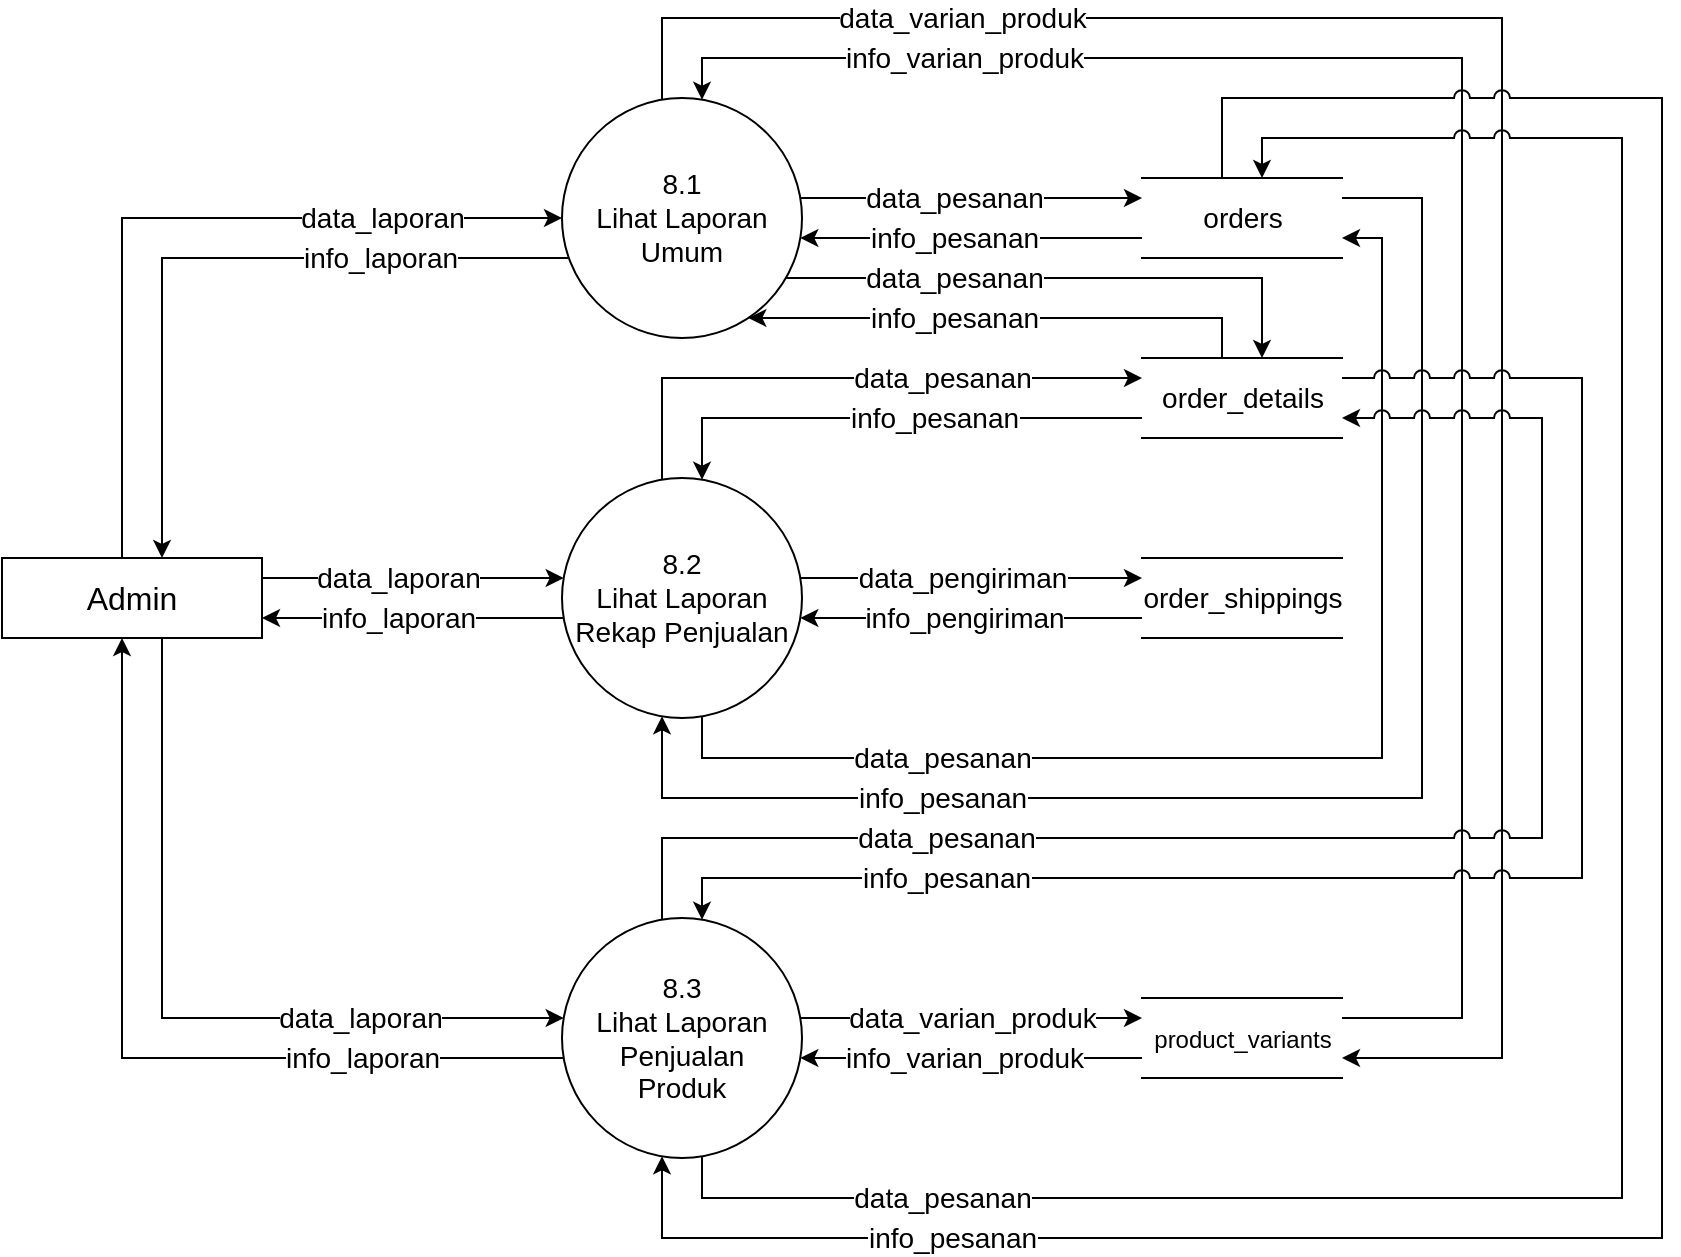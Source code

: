 <mxfile version="14.6.13" type="device"><diagram id="Rc6OxXYoEZi-hfFgIoyE" name="Page-1"><mxGraphModel dx="1217" dy="706" grid="1" gridSize="10" guides="1" tooltips="1" connect="1" arrows="1" fold="1" page="1" pageScale="1" pageWidth="850" pageHeight="1100" math="0" shadow="0"><root><mxCell id="0"/><mxCell id="1" parent="0"/><mxCell id="s38WGr486lUvFhDny16M-1" value="&lt;font style=&quot;font-size: 14px&quot;&gt;8.1&lt;br&gt;Lihat Laporan Umum&lt;br&gt;&lt;/font&gt;" style="ellipse;whiteSpace=wrap;html=1;aspect=fixed;" parent="1" vertex="1"><mxGeometry x="280" y="80" width="120" height="120" as="geometry"/></mxCell><mxCell id="QhTn7aZP73QFiXAm_fX9-1" value="Admin" style="rounded=0;whiteSpace=wrap;html=1;fontSize=16;" parent="1" vertex="1"><mxGeometry y="310" width="130" height="40" as="geometry"/></mxCell><mxCell id="qVM1IuX5nQajaeXn27OP-1" value="&lt;font style=&quot;font-size: 14px&quot;&gt;8.3&lt;br&gt;Lihat Laporan Penjualan &lt;br&gt;Produk&lt;br&gt;&lt;/font&gt;" style="ellipse;whiteSpace=wrap;html=1;aspect=fixed;" parent="1" vertex="1"><mxGeometry x="280" y="490" width="120" height="120" as="geometry"/></mxCell><mxCell id="qVM1IuX5nQajaeXn27OP-17" value="order_shippings" style="html=1;dashed=0;whitespace=wrap;shape=partialRectangle;right=0;left=0;fontSize=14;" parent="1" vertex="1"><mxGeometry x="570" y="310" width="100" height="40" as="geometry"/></mxCell><mxCell id="P8HBfY7LfA8RuCADzhjz-8" value="data_laporan" style="edgeStyle=orthogonalEdgeStyle;rounded=0;orthogonalLoop=1;jettySize=auto;html=1;fontSize=14;" parent="1" target="s38WGr486lUvFhDny16M-1" edge="1" source="QhTn7aZP73QFiXAm_fX9-1"><mxGeometry x="0.538" relative="1" as="geometry"><Array as="points"><mxPoint x="60" y="140"/></Array><mxPoint as="offset"/><mxPoint x="10" y="310" as="sourcePoint"/><mxPoint x="670" y="270.839" as="targetPoint"/></mxGeometry></mxCell><mxCell id="P8HBfY7LfA8RuCADzhjz-9" value="info_laporan" style="edgeStyle=orthogonalEdgeStyle;rounded=0;orthogonalLoop=1;jettySize=auto;html=1;fontSize=14;" parent="1" source="s38WGr486lUvFhDny16M-1" target="QhTn7aZP73QFiXAm_fX9-1" edge="1"><mxGeometry x="-0.471" relative="1" as="geometry"><Array as="points"><mxPoint x="80" y="160"/></Array><mxPoint x="-1" as="offset"/><mxPoint x="650" y="270.839" as="sourcePoint"/><mxPoint x="30" y="310" as="targetPoint"/></mxGeometry></mxCell><mxCell id="P8HBfY7LfA8RuCADzhjz-13" value="&lt;font style=&quot;font-size: 12px&quot;&gt;product_variants&lt;/font&gt;" style="html=1;dashed=0;whitespace=wrap;shape=partialRectangle;right=0;left=0;fontSize=14;" parent="1" vertex="1"><mxGeometry x="570" y="530" width="100" height="40" as="geometry"/></mxCell><mxCell id="P8HBfY7LfA8RuCADzhjz-14" value="data_varian_produk" style="edgeStyle=orthogonalEdgeStyle;rounded=0;orthogonalLoop=1;jettySize=auto;html=1;fontSize=14;" parent="1" source="qVM1IuX5nQajaeXn27OP-1" target="P8HBfY7LfA8RuCADzhjz-13" edge="1"><mxGeometry x="0.005" relative="1" as="geometry"><Array as="points"><mxPoint x="480" y="540"/><mxPoint x="480" y="540"/></Array><mxPoint as="offset"/><mxPoint x="380.005" y="539.999" as="sourcePoint"/><mxPoint x="516.75" y="539.999" as="targetPoint"/></mxGeometry></mxCell><mxCell id="P8HBfY7LfA8RuCADzhjz-15" value="info_varian_produk" style="edgeStyle=orthogonalEdgeStyle;rounded=0;orthogonalLoop=1;jettySize=auto;html=1;fontSize=14;" parent="1" source="P8HBfY7LfA8RuCADzhjz-13" target="qVM1IuX5nQajaeXn27OP-1" edge="1"><mxGeometry x="0.054" relative="1" as="geometry"><Array as="points"><mxPoint x="460" y="560"/><mxPoint x="460" y="560"/></Array><mxPoint x="1" as="offset"/><mxPoint x="520" y="500.059" as="sourcePoint"/><mxPoint x="401.995" y="500.059" as="targetPoint"/></mxGeometry></mxCell><mxCell id="Gurpj_PE0kfcOt121TIg-30" value="orders" style="html=1;dashed=0;whitespace=wrap;shape=partialRectangle;right=0;left=0;fontSize=14;" parent="1" vertex="1"><mxGeometry x="570" y="120" width="100" height="40" as="geometry"/></mxCell><mxCell id="Gurpj_PE0kfcOt121TIg-42" value="order_details" style="html=1;dashed=0;whitespace=wrap;shape=partialRectangle;right=0;left=0;fontSize=14;" parent="1" vertex="1"><mxGeometry x="570" y="210" width="100" height="40" as="geometry"/></mxCell><mxCell id="Gurpj_PE0kfcOt121TIg-37" value="data_pesanan" style="edgeStyle=orthogonalEdgeStyle;rounded=0;orthogonalLoop=1;jettySize=auto;html=1;fontSize=14;jumpStyle=arc;jumpSize=8;" parent="1" source="s38WGr486lUvFhDny16M-1" target="Gurpj_PE0kfcOt121TIg-30" edge="1"><mxGeometry x="-0.085" relative="1" as="geometry"><Array as="points"><mxPoint x="500" y="130"/><mxPoint x="500" y="130"/></Array><mxPoint x="-1" as="offset"/><mxPoint x="370" y="206.569" as="sourcePoint"/><mxPoint x="80" y="320" as="targetPoint"/></mxGeometry></mxCell><mxCell id="D6AqiS85HVJMck4wh0SW-1" value="&lt;font style=&quot;font-size: 14px&quot;&gt;8.2&lt;br&gt;Lihat Laporan Rekap Penjualan&lt;br&gt;&lt;/font&gt;" style="ellipse;whiteSpace=wrap;html=1;aspect=fixed;" vertex="1" parent="1"><mxGeometry x="280" y="270" width="120" height="120" as="geometry"/></mxCell><mxCell id="D6AqiS85HVJMck4wh0SW-2" value="info_pesanan" style="edgeStyle=orthogonalEdgeStyle;rounded=0;orthogonalLoop=1;jettySize=auto;html=1;fontSize=14;jumpStyle=arc;jumpSize=8;" edge="1" parent="1" source="Gurpj_PE0kfcOt121TIg-30" target="s38WGr486lUvFhDny16M-1"><mxGeometry x="0.103" relative="1" as="geometry"><Array as="points"><mxPoint x="500" y="150"/><mxPoint x="500" y="150"/></Array><mxPoint as="offset"/><mxPoint x="650.0" y="130" as="sourcePoint"/><mxPoint x="340.0" y="90.839" as="targetPoint"/></mxGeometry></mxCell><mxCell id="D6AqiS85HVJMck4wh0SW-4" value="info_pesanan" style="edgeStyle=orthogonalEdgeStyle;rounded=0;orthogonalLoop=1;jettySize=auto;html=1;fontSize=14;jumpStyle=arc;jumpSize=8;" edge="1" parent="1" source="Gurpj_PE0kfcOt121TIg-42" target="s38WGr486lUvFhDny16M-1"><mxGeometry x="0.199" relative="1" as="geometry"><Array as="points"><mxPoint x="610" y="190"/></Array><mxPoint as="offset"/><mxPoint x="640" y="260" as="sourcePoint"/><mxPoint x="340.0" y="90.839" as="targetPoint"/></mxGeometry></mxCell><mxCell id="D6AqiS85HVJMck4wh0SW-5" value="info_pesanan" style="edgeStyle=orthogonalEdgeStyle;rounded=0;orthogonalLoop=1;jettySize=auto;html=1;fontSize=14;jumpStyle=arc;jumpSize=8;" edge="1" parent="1" source="Gurpj_PE0kfcOt121TIg-30" target="D6AqiS85HVJMck4wh0SW-1"><mxGeometry x="0.524" relative="1" as="geometry"><Array as="points"><mxPoint x="710" y="130"/><mxPoint x="710" y="430"/><mxPoint x="330" y="430"/></Array><mxPoint as="offset"/><mxPoint x="630.0" y="250" as="sourcePoint"/><mxPoint x="360.909" y="209.0" as="targetPoint"/></mxGeometry></mxCell><mxCell id="D6AqiS85HVJMck4wh0SW-6" value="data_pesanan" style="edgeStyle=orthogonalEdgeStyle;rounded=0;orthogonalLoop=1;jettySize=auto;html=1;fontSize=14;jumpStyle=arc;jumpSize=8;" edge="1" parent="1" source="D6AqiS85HVJMck4wh0SW-1" target="Gurpj_PE0kfcOt121TIg-30"><mxGeometry x="-0.56" relative="1" as="geometry"><Array as="points"><mxPoint x="350" y="410"/><mxPoint x="690" y="410"/><mxPoint x="690" y="150"/></Array><mxPoint as="offset"/><mxPoint x="394.721" y="190.0" as="sourcePoint"/><mxPoint x="650.0" y="250" as="targetPoint"/></mxGeometry></mxCell><mxCell id="D6AqiS85HVJMck4wh0SW-7" value="info_pesanan" style="edgeStyle=orthogonalEdgeStyle;rounded=0;orthogonalLoop=1;jettySize=auto;html=1;fontSize=14;jumpStyle=arc;jumpSize=8;" edge="1" parent="1" source="Gurpj_PE0kfcOt121TIg-42" target="D6AqiS85HVJMck4wh0SW-1"><mxGeometry x="-0.17" relative="1" as="geometry"><Array as="points"><mxPoint x="350" y="240"/></Array><mxPoint as="offset"/><mxPoint x="620.0" y="250" as="sourcePoint"/><mxPoint x="360.909" y="209.0" as="targetPoint"/></mxGeometry></mxCell><mxCell id="D6AqiS85HVJMck4wh0SW-8" value="data_pesanan" style="edgeStyle=orthogonalEdgeStyle;rounded=0;orthogonalLoop=1;jettySize=auto;html=1;fontSize=14;jumpStyle=arc;jumpSize=8;" edge="1" parent="1" source="D6AqiS85HVJMck4wh0SW-1" target="Gurpj_PE0kfcOt121TIg-42"><mxGeometry x="0.312" relative="1" as="geometry"><Array as="points"><mxPoint x="330" y="220"/></Array><mxPoint as="offset"/><mxPoint x="394.721" y="190.0" as="sourcePoint"/><mxPoint x="640.0" y="250" as="targetPoint"/></mxGeometry></mxCell><mxCell id="D6AqiS85HVJMck4wh0SW-9" value="data_varian_produk" style="edgeStyle=orthogonalEdgeStyle;rounded=0;orthogonalLoop=1;jettySize=auto;html=1;fontSize=14;jumpStyle=arc;jumpSize=8;" edge="1" parent="1" source="s38WGr486lUvFhDny16M-1" target="P8HBfY7LfA8RuCADzhjz-13"><mxGeometry x="-0.64" relative="1" as="geometry"><Array as="points"><mxPoint x="330" y="40"/><mxPoint x="750" y="40"/><mxPoint x="750" y="560"/></Array><mxPoint as="offset"/><mxPoint x="404.721" y="80" as="sourcePoint"/><mxPoint x="650" y="120" as="targetPoint"/></mxGeometry></mxCell><mxCell id="D6AqiS85HVJMck4wh0SW-10" value="info_varian_produk" style="edgeStyle=orthogonalEdgeStyle;rounded=0;orthogonalLoop=1;jettySize=auto;html=1;fontSize=14;jumpStyle=arc;jumpSize=8;" edge="1" parent="1" source="P8HBfY7LfA8RuCADzhjz-13" target="s38WGr486lUvFhDny16M-1"><mxGeometry x="0.679" relative="1" as="geometry"><Array as="points"><mxPoint x="730" y="540"/><mxPoint x="730" y="60"/><mxPoint x="350" y="60"/></Array><mxPoint x="1" as="offset"/><mxPoint x="630" y="120" as="sourcePoint"/><mxPoint x="360" y="100" as="targetPoint"/></mxGeometry></mxCell><mxCell id="D6AqiS85HVJMck4wh0SW-11" value="info_pesanan" style="edgeStyle=orthogonalEdgeStyle;rounded=0;orthogonalLoop=1;jettySize=auto;html=1;fontSize=14;jumpStyle=arc;jumpSize=8;" edge="1" parent="1" source="Gurpj_PE0kfcOt121TIg-42" target="qVM1IuX5nQajaeXn27OP-1"><mxGeometry x="0.657" relative="1" as="geometry"><Array as="points"><mxPoint x="790" y="220"/><mxPoint x="790" y="470"/><mxPoint x="350" y="470"/></Array><mxPoint as="offset"/><mxPoint x="570" y="440" as="sourcePoint"/><mxPoint x="350" y="460.839" as="targetPoint"/></mxGeometry></mxCell><mxCell id="D6AqiS85HVJMck4wh0SW-12" value="data_pesanan" style="edgeStyle=orthogonalEdgeStyle;rounded=0;orthogonalLoop=1;jettySize=auto;html=1;fontSize=14;jumpStyle=arc;jumpSize=8;" edge="1" parent="1" source="qVM1IuX5nQajaeXn27OP-1" target="Gurpj_PE0kfcOt121TIg-42"><mxGeometry x="-0.537" relative="1" as="geometry"><Array as="points"><mxPoint x="330" y="450"/><mxPoint x="770" y="450"/><mxPoint x="770" y="240"/></Array><mxPoint as="offset"/><mxPoint x="330" y="460.839" as="sourcePoint"/><mxPoint x="570" y="420" as="targetPoint"/></mxGeometry></mxCell><mxCell id="D6AqiS85HVJMck4wh0SW-13" value="data_pengiriman" style="edgeStyle=orthogonalEdgeStyle;rounded=0;orthogonalLoop=1;jettySize=auto;html=1;fontSize=14;jumpStyle=arc;jumpSize=8;" edge="1" parent="1" source="D6AqiS85HVJMck4wh0SW-1" target="qVM1IuX5nQajaeXn27OP-17"><mxGeometry x="-0.054" relative="1" as="geometry"><Array as="points"><mxPoint x="480" y="320"/><mxPoint x="480" y="320"/></Array><mxPoint as="offset"/><mxPoint x="350" y="360" as="sourcePoint"/><mxPoint x="620" y="380" as="targetPoint"/></mxGeometry></mxCell><mxCell id="D6AqiS85HVJMck4wh0SW-14" value="info_pengiriman" style="edgeStyle=orthogonalEdgeStyle;rounded=0;orthogonalLoop=1;jettySize=auto;html=1;fontSize=14;jumpStyle=arc;jumpSize=8;" edge="1" parent="1" source="qVM1IuX5nQajaeXn27OP-17" target="D6AqiS85HVJMck4wh0SW-1"><mxGeometry x="0.054" relative="1" as="geometry"><Array as="points"><mxPoint x="520" y="340"/><mxPoint x="520" y="340"/></Array><mxPoint x="1" as="offset"/><mxPoint x="640" y="380" as="sourcePoint"/><mxPoint x="394.721" y="340" as="targetPoint"/></mxGeometry></mxCell><mxCell id="D6AqiS85HVJMck4wh0SW-16" value="data_pesanan" style="edgeStyle=orthogonalEdgeStyle;rounded=0;orthogonalLoop=1;jettySize=auto;html=1;fontSize=14;jumpStyle=arc;jumpSize=8;" edge="1" parent="1" source="qVM1IuX5nQajaeXn27OP-1" target="Gurpj_PE0kfcOt121TIg-30"><mxGeometry x="-0.767" relative="1" as="geometry"><Array as="points"><mxPoint x="350" y="630"/><mxPoint x="810" y="630"/><mxPoint x="810" y="100"/><mxPoint x="630" y="100"/></Array><mxPoint as="offset"/><mxPoint x="340" y="500.839" as="sourcePoint"/><mxPoint x="680" y="290" as="targetPoint"/></mxGeometry></mxCell><mxCell id="D6AqiS85HVJMck4wh0SW-17" value="info_pesanan" style="edgeStyle=orthogonalEdgeStyle;rounded=0;orthogonalLoop=1;jettySize=auto;html=1;fontSize=14;jumpStyle=arc;jumpSize=8;" edge="1" parent="1" source="Gurpj_PE0kfcOt121TIg-30" target="qVM1IuX5nQajaeXn27OP-1"><mxGeometry x="0.729" relative="1" as="geometry"><Array as="points"><mxPoint x="610" y="80"/><mxPoint x="830" y="80"/><mxPoint x="830" y="650"/><mxPoint x="330" y="650"/></Array><mxPoint as="offset"/><mxPoint x="680" y="270" as="sourcePoint"/><mxPoint x="360" y="500.839" as="targetPoint"/></mxGeometry></mxCell><mxCell id="D6AqiS85HVJMck4wh0SW-18" value="data_pesanan" style="edgeStyle=orthogonalEdgeStyle;rounded=0;orthogonalLoop=1;jettySize=auto;html=1;fontSize=14;jumpStyle=arc;jumpSize=8;" edge="1" parent="1" source="s38WGr486lUvFhDny16M-1" target="Gurpj_PE0kfcOt121TIg-42"><mxGeometry x="-0.396" relative="1" as="geometry"><Array as="points"><mxPoint x="630" y="170"/></Array><mxPoint as="offset"/><mxPoint x="350" y="210" as="sourcePoint"/><mxPoint x="640" y="230" as="targetPoint"/></mxGeometry></mxCell><mxCell id="D6AqiS85HVJMck4wh0SW-19" value="info_laporan" style="edgeStyle=orthogonalEdgeStyle;rounded=0;orthogonalLoop=1;jettySize=auto;html=1;fontSize=14;jumpStyle=arc;jumpSize=8;" edge="1" parent="1" source="D6AqiS85HVJMck4wh0SW-1" target="QhTn7aZP73QFiXAm_fX9-1"><mxGeometry x="0.103" relative="1" as="geometry"><Array as="points"><mxPoint x="200" y="340"/><mxPoint x="200" y="340"/></Array><mxPoint as="offset"/><mxPoint x="300.85" y="339.409" as="sourcePoint"/><mxPoint x="130.001" y="339.409" as="targetPoint"/></mxGeometry></mxCell><mxCell id="D6AqiS85HVJMck4wh0SW-20" value="data_laporan" style="edgeStyle=orthogonalEdgeStyle;rounded=0;orthogonalLoop=1;jettySize=auto;html=1;fontSize=14;jumpStyle=arc;jumpSize=8;" edge="1" parent="1" source="QhTn7aZP73QFiXAm_fX9-1" target="D6AqiS85HVJMck4wh0SW-1"><mxGeometry x="-0.085" relative="1" as="geometry"><Array as="points"><mxPoint x="210" y="320"/><mxPoint x="210" y="320"/></Array><mxPoint x="-1" as="offset"/><mxPoint x="130.021" y="319.409" as="sourcePoint"/><mxPoint x="300.85" y="319.409" as="targetPoint"/></mxGeometry></mxCell><mxCell id="D6AqiS85HVJMck4wh0SW-21" value="info_laporan" style="edgeStyle=orthogonalEdgeStyle;rounded=0;orthogonalLoop=1;jettySize=auto;html=1;fontSize=14;" edge="1" parent="1" source="qVM1IuX5nQajaeXn27OP-1" target="QhTn7aZP73QFiXAm_fX9-1"><mxGeometry x="-0.532" relative="1" as="geometry"><Array as="points"><mxPoint x="60" y="560"/></Array><mxPoint as="offset"/><mxPoint x="280.0" y="159.999" as="sourcePoint"/><mxPoint x="60" y="329.94" as="targetPoint"/></mxGeometry></mxCell><mxCell id="D6AqiS85HVJMck4wh0SW-22" value="data_laporan" style="edgeStyle=orthogonalEdgeStyle;rounded=0;orthogonalLoop=1;jettySize=auto;html=1;fontSize=14;" edge="1" parent="1" source="QhTn7aZP73QFiXAm_fX9-1" target="qVM1IuX5nQajaeXn27OP-1"><mxGeometry x="0.484" relative="1" as="geometry"><Array as="points"><mxPoint x="80" y="540"/></Array><mxPoint x="-1" as="offset"/><mxPoint x="80" y="329.94" as="sourcePoint"/><mxPoint x="283.452" y="179.999" as="targetPoint"/></mxGeometry></mxCell></root></mxGraphModel></diagram></mxfile>